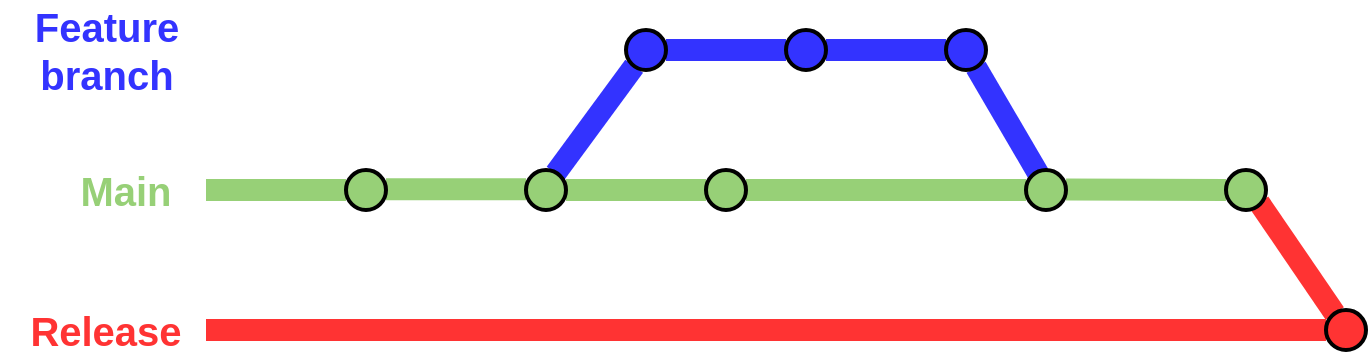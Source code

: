 <mxfile version="14.5.6" type="device"><diagram id="5yeM687gniD6g8VQSTbf" name="Page-1"><mxGraphModel dx="1780" dy="508" grid="1" gridSize="10" guides="1" tooltips="1" connect="1" arrows="1" fold="1" page="1" pageScale="1" pageWidth="850" pageHeight="1100" math="0" shadow="0"><root><mxCell id="0"/><mxCell id="1" parent="0"/><mxCell id="IaVFLipWmCQxeDV6O-64-4" value="" style="endArrow=none;html=1;strokeWidth=11;strokeColor=#97D077;" edge="1" parent="1"><mxGeometry width="50" height="50" relative="1" as="geometry"><mxPoint x="170" y="279.58" as="sourcePoint"/><mxPoint x="240" y="279.58" as="targetPoint"/><Array as="points"><mxPoint x="240" y="279.58"/></Array></mxGeometry></mxCell><mxCell id="IaVFLipWmCQxeDV6O-64-17" value="" style="endArrow=none;html=1;strokeWidth=11;fontColor=#7EA6E0;exitX=1;exitY=0.5;exitDx=0;exitDy=0;strokeColor=#3333FF;" edge="1" parent="1" source="IaVFLipWmCQxeDV6O-64-9" target="IaVFLipWmCQxeDV6O-64-10"><mxGeometry width="50" height="50" relative="1" as="geometry"><mxPoint x="320" y="220" as="sourcePoint"/><mxPoint x="450" y="180" as="targetPoint"/><Array as="points"/></mxGeometry></mxCell><mxCell id="IaVFLipWmCQxeDV6O-64-16" value="" style="endArrow=none;html=1;strokeWidth=11;fontColor=#7EA6E0;exitX=1;exitY=0.5;exitDx=0;exitDy=0;entryX=0;entryY=0.5;entryDx=0;entryDy=0;strokeColor=#3333FF;" edge="1" parent="1" source="IaVFLipWmCQxeDV6O-64-8" target="IaVFLipWmCQxeDV6O-64-9"><mxGeometry width="50" height="50" relative="1" as="geometry"><mxPoint x="320" y="190" as="sourcePoint"/><mxPoint x="360" y="130" as="targetPoint"/><Array as="points"/></mxGeometry></mxCell><mxCell id="IaVFLipWmCQxeDV6O-64-7" value="" style="endArrow=none;html=1;strokeWidth=11;fontColor=#7EA6E0;exitX=0.739;exitY=0.084;exitDx=0;exitDy=0;strokeColor=#3333FF;exitPerimeter=0;" edge="1" parent="1" source="IaVFLipWmCQxeDV6O-64-5" target="IaVFLipWmCQxeDV6O-64-8"><mxGeometry width="50" height="50" relative="1" as="geometry"><mxPoint x="250" y="220.0" as="sourcePoint"/><mxPoint x="320" y="220.0" as="targetPoint"/><Array as="points"/></mxGeometry></mxCell><mxCell id="IaVFLipWmCQxeDV6O-64-27" value="" style="endArrow=none;html=1;strokeWidth=11;exitX=0.829;exitY=0.819;exitDx=0;exitDy=0;exitPerimeter=0;strokeColor=#FF3333;" edge="1" parent="1" source="IaVFLipWmCQxeDV6O-64-22" target="IaVFLipWmCQxeDV6O-64-25"><mxGeometry width="50" height="50" relative="1" as="geometry"><mxPoint x="630" y="250.0" as="sourcePoint"/><mxPoint x="710" y="250.29" as="targetPoint"/><Array as="points"/></mxGeometry></mxCell><mxCell id="IaVFLipWmCQxeDV6O-64-23" value="" style="endArrow=none;html=1;strokeWidth=11;strokeColor=#97D077;exitX=1;exitY=0.5;exitDx=0;exitDy=0;entryX=0;entryY=0.5;entryDx=0;entryDy=0;" edge="1" parent="1" target="IaVFLipWmCQxeDV6O-64-22"><mxGeometry width="50" height="50" relative="1" as="geometry"><mxPoint x="510" y="279.71" as="sourcePoint"/><mxPoint x="580" y="279.71" as="targetPoint"/><Array as="points"/></mxGeometry></mxCell><mxCell id="IaVFLipWmCQxeDV6O-64-14" value="" style="endArrow=none;html=1;strokeWidth=11;strokeColor=#97D077;exitX=1;exitY=0.5;exitDx=0;exitDy=0;entryX=0;entryY=0.5;entryDx=0;entryDy=0;" edge="1" parent="1" source="IaVFLipWmCQxeDV6O-64-5" target="IaVFLipWmCQxeDV6O-64-11"><mxGeometry width="50" height="50" relative="1" as="geometry"><mxPoint x="310" y="350.0" as="sourcePoint"/><mxPoint x="380" y="350.0" as="targetPoint"/><Array as="points"/></mxGeometry></mxCell><mxCell id="IaVFLipWmCQxeDV6O-64-15" value="" style="endArrow=none;html=1;strokeWidth=11;strokeColor=#97D077;exitX=1;exitY=0.5;exitDx=0;exitDy=0;entryX=0;entryY=0.5;entryDx=0;entryDy=0;" edge="1" parent="1" source="IaVFLipWmCQxeDV6O-64-11" target="IaVFLipWmCQxeDV6O-64-13"><mxGeometry width="50" height="50" relative="1" as="geometry"><mxPoint x="400" y="270" as="sourcePoint"/><mxPoint x="470" y="270" as="targetPoint"/><Array as="points"/></mxGeometry></mxCell><mxCell id="IaVFLipWmCQxeDV6O-64-18" value="" style="endArrow=none;html=1;strokeWidth=11;fontColor=#7EA6E0;entryX=0.314;entryY=0.103;entryDx=0;entryDy=0;strokeColor=#3333FF;entryPerimeter=0;" edge="1" parent="1" source="IaVFLipWmCQxeDV6O-64-10" target="IaVFLipWmCQxeDV6O-64-13"><mxGeometry width="50" height="50" relative="1" as="geometry"><mxPoint x="400" y="220" as="sourcePoint"/><mxPoint x="460" y="220" as="targetPoint"/><Array as="points"/></mxGeometry></mxCell><mxCell id="IaVFLipWmCQxeDV6O-64-1" value="" style="endArrow=none;html=1;strokeWidth=11;strokeColor=#97D077;" edge="1" parent="1" target="IaVFLipWmCQxeDV6O-64-3"><mxGeometry width="50" height="50" relative="1" as="geometry"><mxPoint x="80" y="280" as="sourcePoint"/><mxPoint x="170" y="280" as="targetPoint"/><Array as="points"><mxPoint x="150" y="280"/></Array></mxGeometry></mxCell><mxCell id="IaVFLipWmCQxeDV6O-64-3" value="" style="ellipse;whiteSpace=wrap;html=1;aspect=fixed;strokeWidth=2;fillColor=#97D077;" vertex="1" parent="1"><mxGeometry x="150" y="270" width="20" height="20" as="geometry"/></mxCell><mxCell id="IaVFLipWmCQxeDV6O-64-5" value="" style="ellipse;whiteSpace=wrap;html=1;aspect=fixed;strokeWidth=2;fillColor=#97D077;" vertex="1" parent="1"><mxGeometry x="240" y="270" width="20" height="20" as="geometry"/></mxCell><mxCell id="IaVFLipWmCQxeDV6O-64-6" value="Main" style="text;html=1;strokeColor=none;fillColor=none;align=center;verticalAlign=middle;whiteSpace=wrap;rounded=0;strokeWidth=2;fontSize=20;fontStyle=1;fontColor=#97D077;" vertex="1" parent="1"><mxGeometry x="20" y="270" width="40" height="20" as="geometry"/></mxCell><mxCell id="IaVFLipWmCQxeDV6O-64-8" value="" style="ellipse;whiteSpace=wrap;html=1;aspect=fixed;strokeWidth=2;fillColor=#3333FF;" vertex="1" parent="1"><mxGeometry x="290" y="200" width="20" height="20" as="geometry"/></mxCell><mxCell id="IaVFLipWmCQxeDV6O-64-9" value="" style="ellipse;whiteSpace=wrap;html=1;aspect=fixed;strokeWidth=2;fillColor=#3333FF;" vertex="1" parent="1"><mxGeometry x="370" y="200" width="20" height="20" as="geometry"/></mxCell><mxCell id="IaVFLipWmCQxeDV6O-64-10" value="" style="ellipse;whiteSpace=wrap;html=1;aspect=fixed;strokeWidth=2;fillColor=#3333FF;" vertex="1" parent="1"><mxGeometry x="450" y="200" width="20" height="20" as="geometry"/></mxCell><mxCell id="IaVFLipWmCQxeDV6O-64-11" value="" style="ellipse;whiteSpace=wrap;html=1;aspect=fixed;strokeWidth=2;fillColor=#97D077;" vertex="1" parent="1"><mxGeometry x="330" y="270" width="20" height="20" as="geometry"/></mxCell><mxCell id="IaVFLipWmCQxeDV6O-64-13" value="" style="ellipse;whiteSpace=wrap;html=1;aspect=fixed;strokeWidth=2;fillColor=#97D077;" vertex="1" parent="1"><mxGeometry x="490" y="270" width="20" height="20" as="geometry"/></mxCell><mxCell id="IaVFLipWmCQxeDV6O-64-19" value="" style="endArrow=none;html=1;strokeWidth=11;strokeColor=#FF3333;entryX=0;entryY=0.5;entryDx=0;entryDy=0;" edge="1" parent="1" target="IaVFLipWmCQxeDV6O-64-25"><mxGeometry width="50" height="50" relative="1" as="geometry"><mxPoint x="80" y="350" as="sourcePoint"/><mxPoint x="200" y="360" as="targetPoint"/><Array as="points"/></mxGeometry></mxCell><mxCell id="IaVFLipWmCQxeDV6O-64-21" value="Feature branch" style="text;html=1;strokeColor=none;fillColor=none;align=center;verticalAlign=middle;whiteSpace=wrap;rounded=0;strokeWidth=2;fontSize=20;fontStyle=1;fontColor=#3333FF;" vertex="1" parent="1"><mxGeometry x="-22.5" y="185" width="105" height="50" as="geometry"/></mxCell><mxCell id="IaVFLipWmCQxeDV6O-64-22" value="" style="ellipse;whiteSpace=wrap;html=1;aspect=fixed;strokeWidth=2;fillColor=#97D077;" vertex="1" parent="1"><mxGeometry x="590" y="270" width="20" height="20" as="geometry"/></mxCell><mxCell id="IaVFLipWmCQxeDV6O-64-25" value="" style="ellipse;whiteSpace=wrap;html=1;aspect=fixed;strokeWidth=2;fillColor=#FF3333;" vertex="1" parent="1"><mxGeometry x="640" y="340" width="20" height="20" as="geometry"/></mxCell><mxCell id="IaVFLipWmCQxeDV6O-64-26" value="&lt;font color=&quot;#ff3333&quot;&gt;Release&lt;/font&gt;" style="text;html=1;strokeColor=none;fillColor=none;align=center;verticalAlign=middle;whiteSpace=wrap;rounded=0;strokeWidth=2;fontSize=20;fontStyle=1;fontColor=#97D077;" vertex="1" parent="1"><mxGeometry x="-20" y="340" width="100" height="20" as="geometry"/></mxCell></root></mxGraphModel></diagram></mxfile>